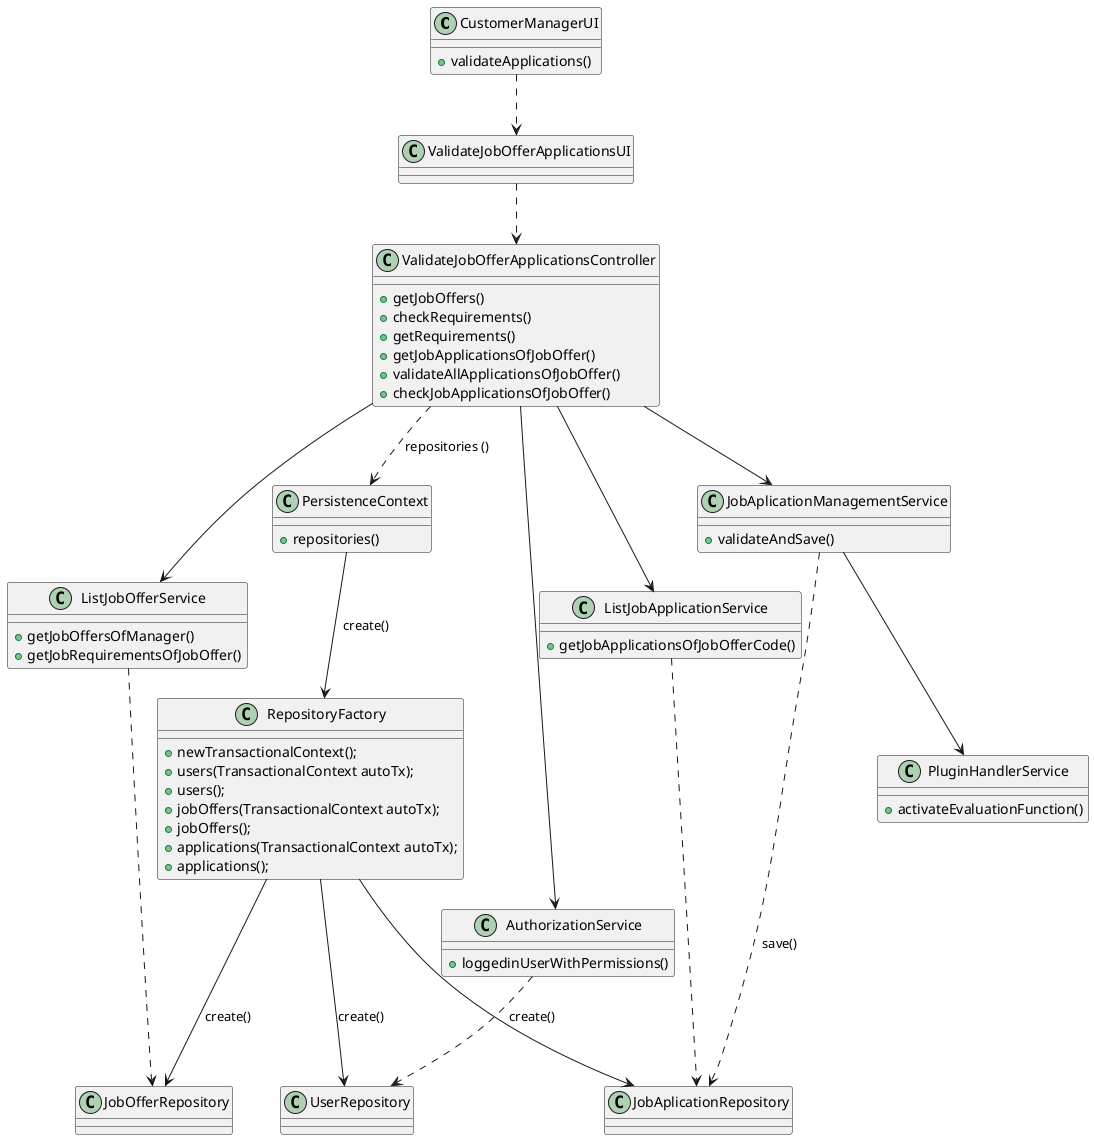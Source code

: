 @startuml

class CustomerManagerUI {
    +validateApplications()

}

class ValidateJobOfferApplicationsUI {

}

class ValidateJobOfferApplicationsController {
    + getJobOffers()
    + checkRequirements()
    + getRequirements()
    + getJobApplicationsOfJobOffer()
    + validateAllApplicationsOfJobOffer()
    + checkJobApplicationsOfJobOffer()
}

class PersistenceContext {
    +repositories()
}

class RepositoryFactory {
    +newTransactionalContext();
    + users(TransactionalContext autoTx);
    + users();
    + jobOffers(TransactionalContext autoTx);
    + jobOffers();
    + applications(TransactionalContext autoTx);
    + applications();

}

class AuthorizationService {
    + loggedinUserWithPermissions()
}

class ListJobOfferService {
    + getJobOffersOfManager()
    + getJobRequirementsOfJobOffer()
}

class ListJobApplicationService {
    + getJobApplicationsOfJobOfferCode()
}

class PluginHandlerService {
    + activateEvaluationFunction()
}

class JobAplicationManagementService {
    + validateAndSave()
}

class JobOfferRepository {

}

class UserRepository {

}

class JobAplicationRepository {

}

CustomerManagerUI ..> ValidateJobOfferApplicationsUI

ValidateJobOfferApplicationsUI ..> ValidateJobOfferApplicationsController


ValidateJobOfferApplicationsController ..> PersistenceContext : repositories ()
ValidateJobOfferApplicationsController --> AuthorizationService
ValidateJobOfferApplicationsController --> ListJobOfferService
ValidateJobOfferApplicationsController --> ListJobApplicationService
ValidateJobOfferApplicationsController --> JobAplicationManagementService

JobAplicationManagementService ..> JobAplicationRepository : save()
JobAplicationManagementService --> PluginHandlerService

ListJobOfferService .> JobOfferRepository

ListJobApplicationService ...> JobAplicationRepository

AuthorizationService ..> UserRepository

PersistenceContext --> RepositoryFactory : create()

RepositoryFactory ---> JobOfferRepository : create()
RepositoryFactory ---> UserRepository : create()
RepositoryFactory ---> JobAplicationRepository : create()

@enduml